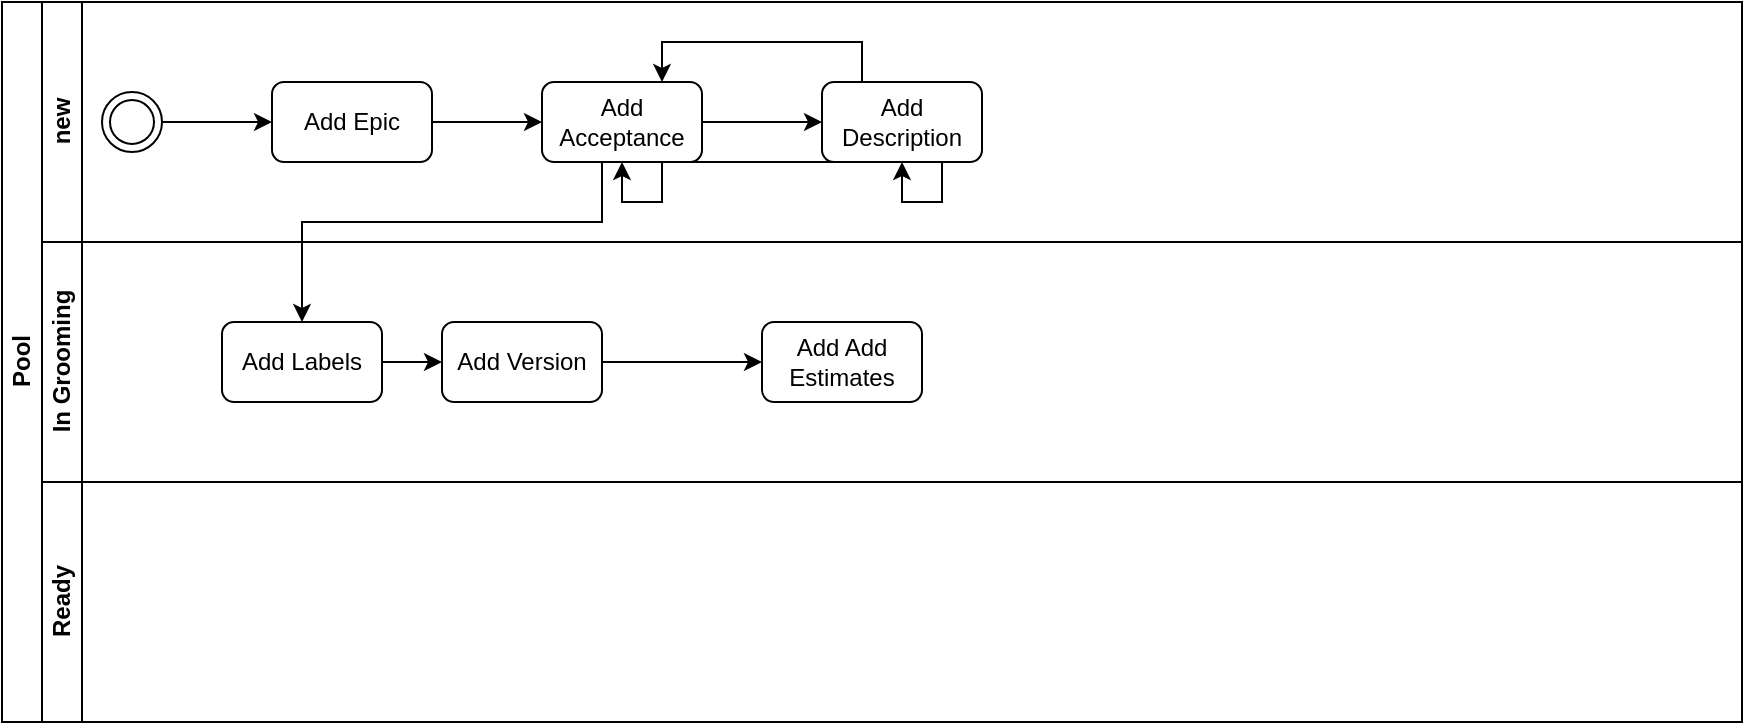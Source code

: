 <mxfile version="10.6.7" type="github"><diagram id="cedu85hvSXQEUIScPpoM" name="Page-1"><mxGraphModel dx="661" dy="415" grid="1" gridSize="10" guides="1" tooltips="1" connect="1" arrows="1" fold="1" page="1" pageScale="1" pageWidth="760" pageHeight="450" math="0" shadow="0"><root><mxCell id="0"/><mxCell id="1" parent="0"/><mxCell id="4WWeXrLvzDDhl4ENe6VR-1" value="Pool" style="swimlane;html=1;childLayout=stackLayout;resizeParent=1;resizeParentMax=0;horizontal=0;startSize=20;horizontalStack=0;" vertex="1" parent="1"><mxGeometry x="20" y="20" width="870" height="360" as="geometry"/></mxCell><mxCell id="4WWeXrLvzDDhl4ENe6VR-2" value="&lt;div&gt;new&lt;/div&gt;" style="swimlane;html=1;startSize=20;horizontal=0;" vertex="1" parent="4WWeXrLvzDDhl4ENe6VR-1"><mxGeometry x="20" width="850" height="120" as="geometry"><mxRectangle x="20" width="850" height="40" as="alternateBounds"/></mxGeometry></mxCell><mxCell id="4WWeXrLvzDDhl4ENe6VR-12" style="edgeStyle=orthogonalEdgeStyle;rounded=0;orthogonalLoop=1;jettySize=auto;html=1;exitX=1;exitY=0.5;exitDx=0;exitDy=0;entryX=0;entryY=0.5;entryDx=0;entryDy=0;" edge="1" parent="4WWeXrLvzDDhl4ENe6VR-2" source="4WWeXrLvzDDhl4ENe6VR-17" target="4WWeXrLvzDDhl4ENe6VR-6"><mxGeometry relative="1" as="geometry"/></mxCell><mxCell id="4WWeXrLvzDDhl4ENe6VR-5" value="" style="ellipse;shape=doubleEllipse;html=1;dashed=0;whitespace=wrap;aspect=fixed;" vertex="1" parent="4WWeXrLvzDDhl4ENe6VR-2"><mxGeometry x="30" y="45" width="30" height="30" as="geometry"/></mxCell><mxCell id="4WWeXrLvzDDhl4ENe6VR-10" style="edgeStyle=orthogonalEdgeStyle;rounded=0;orthogonalLoop=1;jettySize=auto;html=1;exitX=1;exitY=0.5;exitDx=0;exitDy=0;entryX=0;entryY=0.5;entryDx=0;entryDy=0;" edge="1" parent="4WWeXrLvzDDhl4ENe6VR-2" source="4WWeXrLvzDDhl4ENe6VR-6" target="4WWeXrLvzDDhl4ENe6VR-7"><mxGeometry relative="1" as="geometry"/></mxCell><mxCell id="4WWeXrLvzDDhl4ENe6VR-6" value="Add Acceptance" style="rounded=1;whiteSpace=wrap;html=1;" vertex="1" parent="4WWeXrLvzDDhl4ENe6VR-2"><mxGeometry x="250" y="40" width="80" height="40" as="geometry"/></mxCell><mxCell id="4WWeXrLvzDDhl4ENe6VR-11" style="edgeStyle=orthogonalEdgeStyle;rounded=0;orthogonalLoop=1;jettySize=auto;html=1;exitX=0.25;exitY=0;exitDx=0;exitDy=0;entryX=0.75;entryY=0;entryDx=0;entryDy=0;" edge="1" parent="4WWeXrLvzDDhl4ENe6VR-2" source="4WWeXrLvzDDhl4ENe6VR-7" target="4WWeXrLvzDDhl4ENe6VR-6"><mxGeometry relative="1" as="geometry"/></mxCell><mxCell id="4WWeXrLvzDDhl4ENe6VR-7" value="Add Description" style="rounded=1;whiteSpace=wrap;html=1;" vertex="1" parent="4WWeXrLvzDDhl4ENe6VR-2"><mxGeometry x="390" y="40" width="80" height="40" as="geometry"/></mxCell><mxCell id="4WWeXrLvzDDhl4ENe6VR-8" style="edgeStyle=orthogonalEdgeStyle;rounded=0;orthogonalLoop=1;jettySize=auto;html=1;exitX=0.75;exitY=1;exitDx=0;exitDy=0;" edge="1" parent="4WWeXrLvzDDhl4ENe6VR-2" source="4WWeXrLvzDDhl4ENe6VR-6" target="4WWeXrLvzDDhl4ENe6VR-6"><mxGeometry relative="1" as="geometry"/></mxCell><mxCell id="4WWeXrLvzDDhl4ENe6VR-9" style="edgeStyle=orthogonalEdgeStyle;rounded=0;orthogonalLoop=1;jettySize=auto;html=1;exitX=0.75;exitY=1;exitDx=0;exitDy=0;" edge="1" parent="4WWeXrLvzDDhl4ENe6VR-2" source="4WWeXrLvzDDhl4ENe6VR-7" target="4WWeXrLvzDDhl4ENe6VR-7"><mxGeometry relative="1" as="geometry"/></mxCell><mxCell id="4WWeXrLvzDDhl4ENe6VR-17" value="Add Epic" style="rounded=1;whiteSpace=wrap;html=1;" vertex="1" parent="4WWeXrLvzDDhl4ENe6VR-2"><mxGeometry x="115" y="40" width="80" height="40" as="geometry"/></mxCell><mxCell id="4WWeXrLvzDDhl4ENe6VR-20" style="edgeStyle=orthogonalEdgeStyle;rounded=0;orthogonalLoop=1;jettySize=auto;html=1;exitX=1;exitY=0.5;exitDx=0;exitDy=0;entryX=0;entryY=0.5;entryDx=0;entryDy=0;" edge="1" parent="4WWeXrLvzDDhl4ENe6VR-2" source="4WWeXrLvzDDhl4ENe6VR-5" target="4WWeXrLvzDDhl4ENe6VR-17"><mxGeometry relative="1" as="geometry"><mxPoint x="100.176" y="80.294" as="sourcePoint"/><mxPoint x="289.588" y="80.294" as="targetPoint"/></mxGeometry></mxCell><mxCell id="4WWeXrLvzDDhl4ENe6VR-3" value="In Grooming" style="swimlane;html=1;startSize=20;horizontal=0;" vertex="1" parent="4WWeXrLvzDDhl4ENe6VR-1"><mxGeometry x="20" y="120" width="850" height="120" as="geometry"><mxRectangle x="20" y="120" width="850" height="90" as="alternateBounds"/></mxGeometry></mxCell><mxCell id="4WWeXrLvzDDhl4ENe6VR-16" style="edgeStyle=orthogonalEdgeStyle;rounded=0;orthogonalLoop=1;jettySize=auto;html=1;exitX=1;exitY=0.5;exitDx=0;exitDy=0;entryX=0;entryY=0.5;entryDx=0;entryDy=0;" edge="1" parent="4WWeXrLvzDDhl4ENe6VR-3" source="4WWeXrLvzDDhl4ENe6VR-14" target="4WWeXrLvzDDhl4ENe6VR-15"><mxGeometry relative="1" as="geometry"/></mxCell><mxCell id="4WWeXrLvzDDhl4ENe6VR-14" value="Add Labels" style="rounded=1;whiteSpace=wrap;html=1;" vertex="1" parent="4WWeXrLvzDDhl4ENe6VR-3"><mxGeometry x="90" y="40" width="80" height="40" as="geometry"/></mxCell><mxCell id="4WWeXrLvzDDhl4ENe6VR-22" value="" style="edgeStyle=orthogonalEdgeStyle;rounded=0;orthogonalLoop=1;jettySize=auto;html=1;" edge="1" parent="4WWeXrLvzDDhl4ENe6VR-3" source="4WWeXrLvzDDhl4ENe6VR-15" target="4WWeXrLvzDDhl4ENe6VR-21"><mxGeometry relative="1" as="geometry"/></mxCell><mxCell id="4WWeXrLvzDDhl4ENe6VR-15" value="Add Version" style="rounded=1;whiteSpace=wrap;html=1;" vertex="1" parent="4WWeXrLvzDDhl4ENe6VR-3"><mxGeometry x="200" y="40" width="80" height="40" as="geometry"/></mxCell><mxCell id="4WWeXrLvzDDhl4ENe6VR-21" value="Add Add Estimates" style="rounded=1;whiteSpace=wrap;html=1;" vertex="1" parent="4WWeXrLvzDDhl4ENe6VR-3"><mxGeometry x="360" y="40" width="80" height="40" as="geometry"/></mxCell><mxCell id="4WWeXrLvzDDhl4ENe6VR-4" value="&lt;div&gt;Ready&lt;/div&gt;" style="swimlane;html=1;startSize=20;horizontal=0;" vertex="1" parent="4WWeXrLvzDDhl4ENe6VR-1"><mxGeometry x="20" y="240" width="850" height="120" as="geometry"><mxRectangle x="20" y="240" width="850" height="60" as="alternateBounds"/></mxGeometry></mxCell><mxCell id="4WWeXrLvzDDhl4ENe6VR-13" style="edgeStyle=orthogonalEdgeStyle;rounded=0;orthogonalLoop=1;jettySize=auto;html=1;exitX=0.25;exitY=1;exitDx=0;exitDy=0;" edge="1" parent="1" source="4WWeXrLvzDDhl4ENe6VR-7"><mxGeometry relative="1" as="geometry"><mxPoint x="170" y="180" as="targetPoint"/><Array as="points"><mxPoint x="320" y="130"/><mxPoint x="170" y="130"/></Array></mxGeometry></mxCell></root></mxGraphModel></diagram></mxfile>
